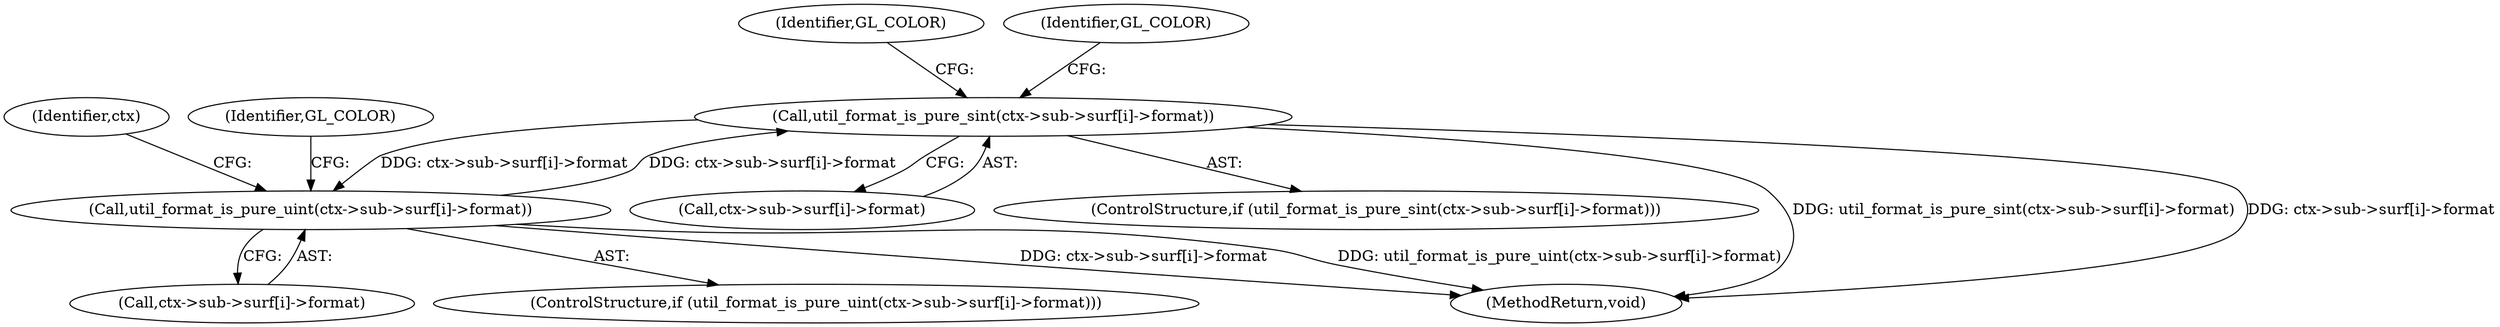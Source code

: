 digraph "1_virglrenderer_48f67f60967f963b698ec8df57ec6912a43d6282@array" {
"1000313" [label="(Call,util_format_is_pure_sint(ctx->sub->surf[i]->format))"];
"1000295" [label="(Call,util_format_is_pure_uint(ctx->sub->surf[i]->format))"];
"1000313" [label="(Call,util_format_is_pure_sint(ctx->sub->surf[i]->format))"];
"1000296" [label="(Call,ctx->sub->surf[i]->format)"];
"1000313" [label="(Call,util_format_is_pure_sint(ctx->sub->surf[i]->format))"];
"1000331" [label="(Identifier,GL_COLOR)"];
"1000314" [label="(Call,ctx->sub->surf[i]->format)"];
"1000324" [label="(Identifier,GL_COLOR)"];
"1000312" [label="(ControlStructure,if (util_format_is_pure_sint(ctx->sub->surf[i]->format)))"];
"1000318" [label="(Identifier,ctx)"];
"1000295" [label="(Call,util_format_is_pure_uint(ctx->sub->surf[i]->format))"];
"1000294" [label="(ControlStructure,if (util_format_is_pure_uint(ctx->sub->surf[i]->format)))"];
"1000306" [label="(Identifier,GL_COLOR)"];
"1000375" [label="(MethodReturn,void)"];
"1000313" -> "1000312"  [label="AST: "];
"1000313" -> "1000314"  [label="CFG: "];
"1000314" -> "1000313"  [label="AST: "];
"1000324" -> "1000313"  [label="CFG: "];
"1000331" -> "1000313"  [label="CFG: "];
"1000313" -> "1000375"  [label="DDG: util_format_is_pure_sint(ctx->sub->surf[i]->format)"];
"1000313" -> "1000375"  [label="DDG: ctx->sub->surf[i]->format"];
"1000313" -> "1000295"  [label="DDG: ctx->sub->surf[i]->format"];
"1000295" -> "1000313"  [label="DDG: ctx->sub->surf[i]->format"];
"1000295" -> "1000294"  [label="AST: "];
"1000295" -> "1000296"  [label="CFG: "];
"1000296" -> "1000295"  [label="AST: "];
"1000306" -> "1000295"  [label="CFG: "];
"1000318" -> "1000295"  [label="CFG: "];
"1000295" -> "1000375"  [label="DDG: ctx->sub->surf[i]->format"];
"1000295" -> "1000375"  [label="DDG: util_format_is_pure_uint(ctx->sub->surf[i]->format)"];
}
